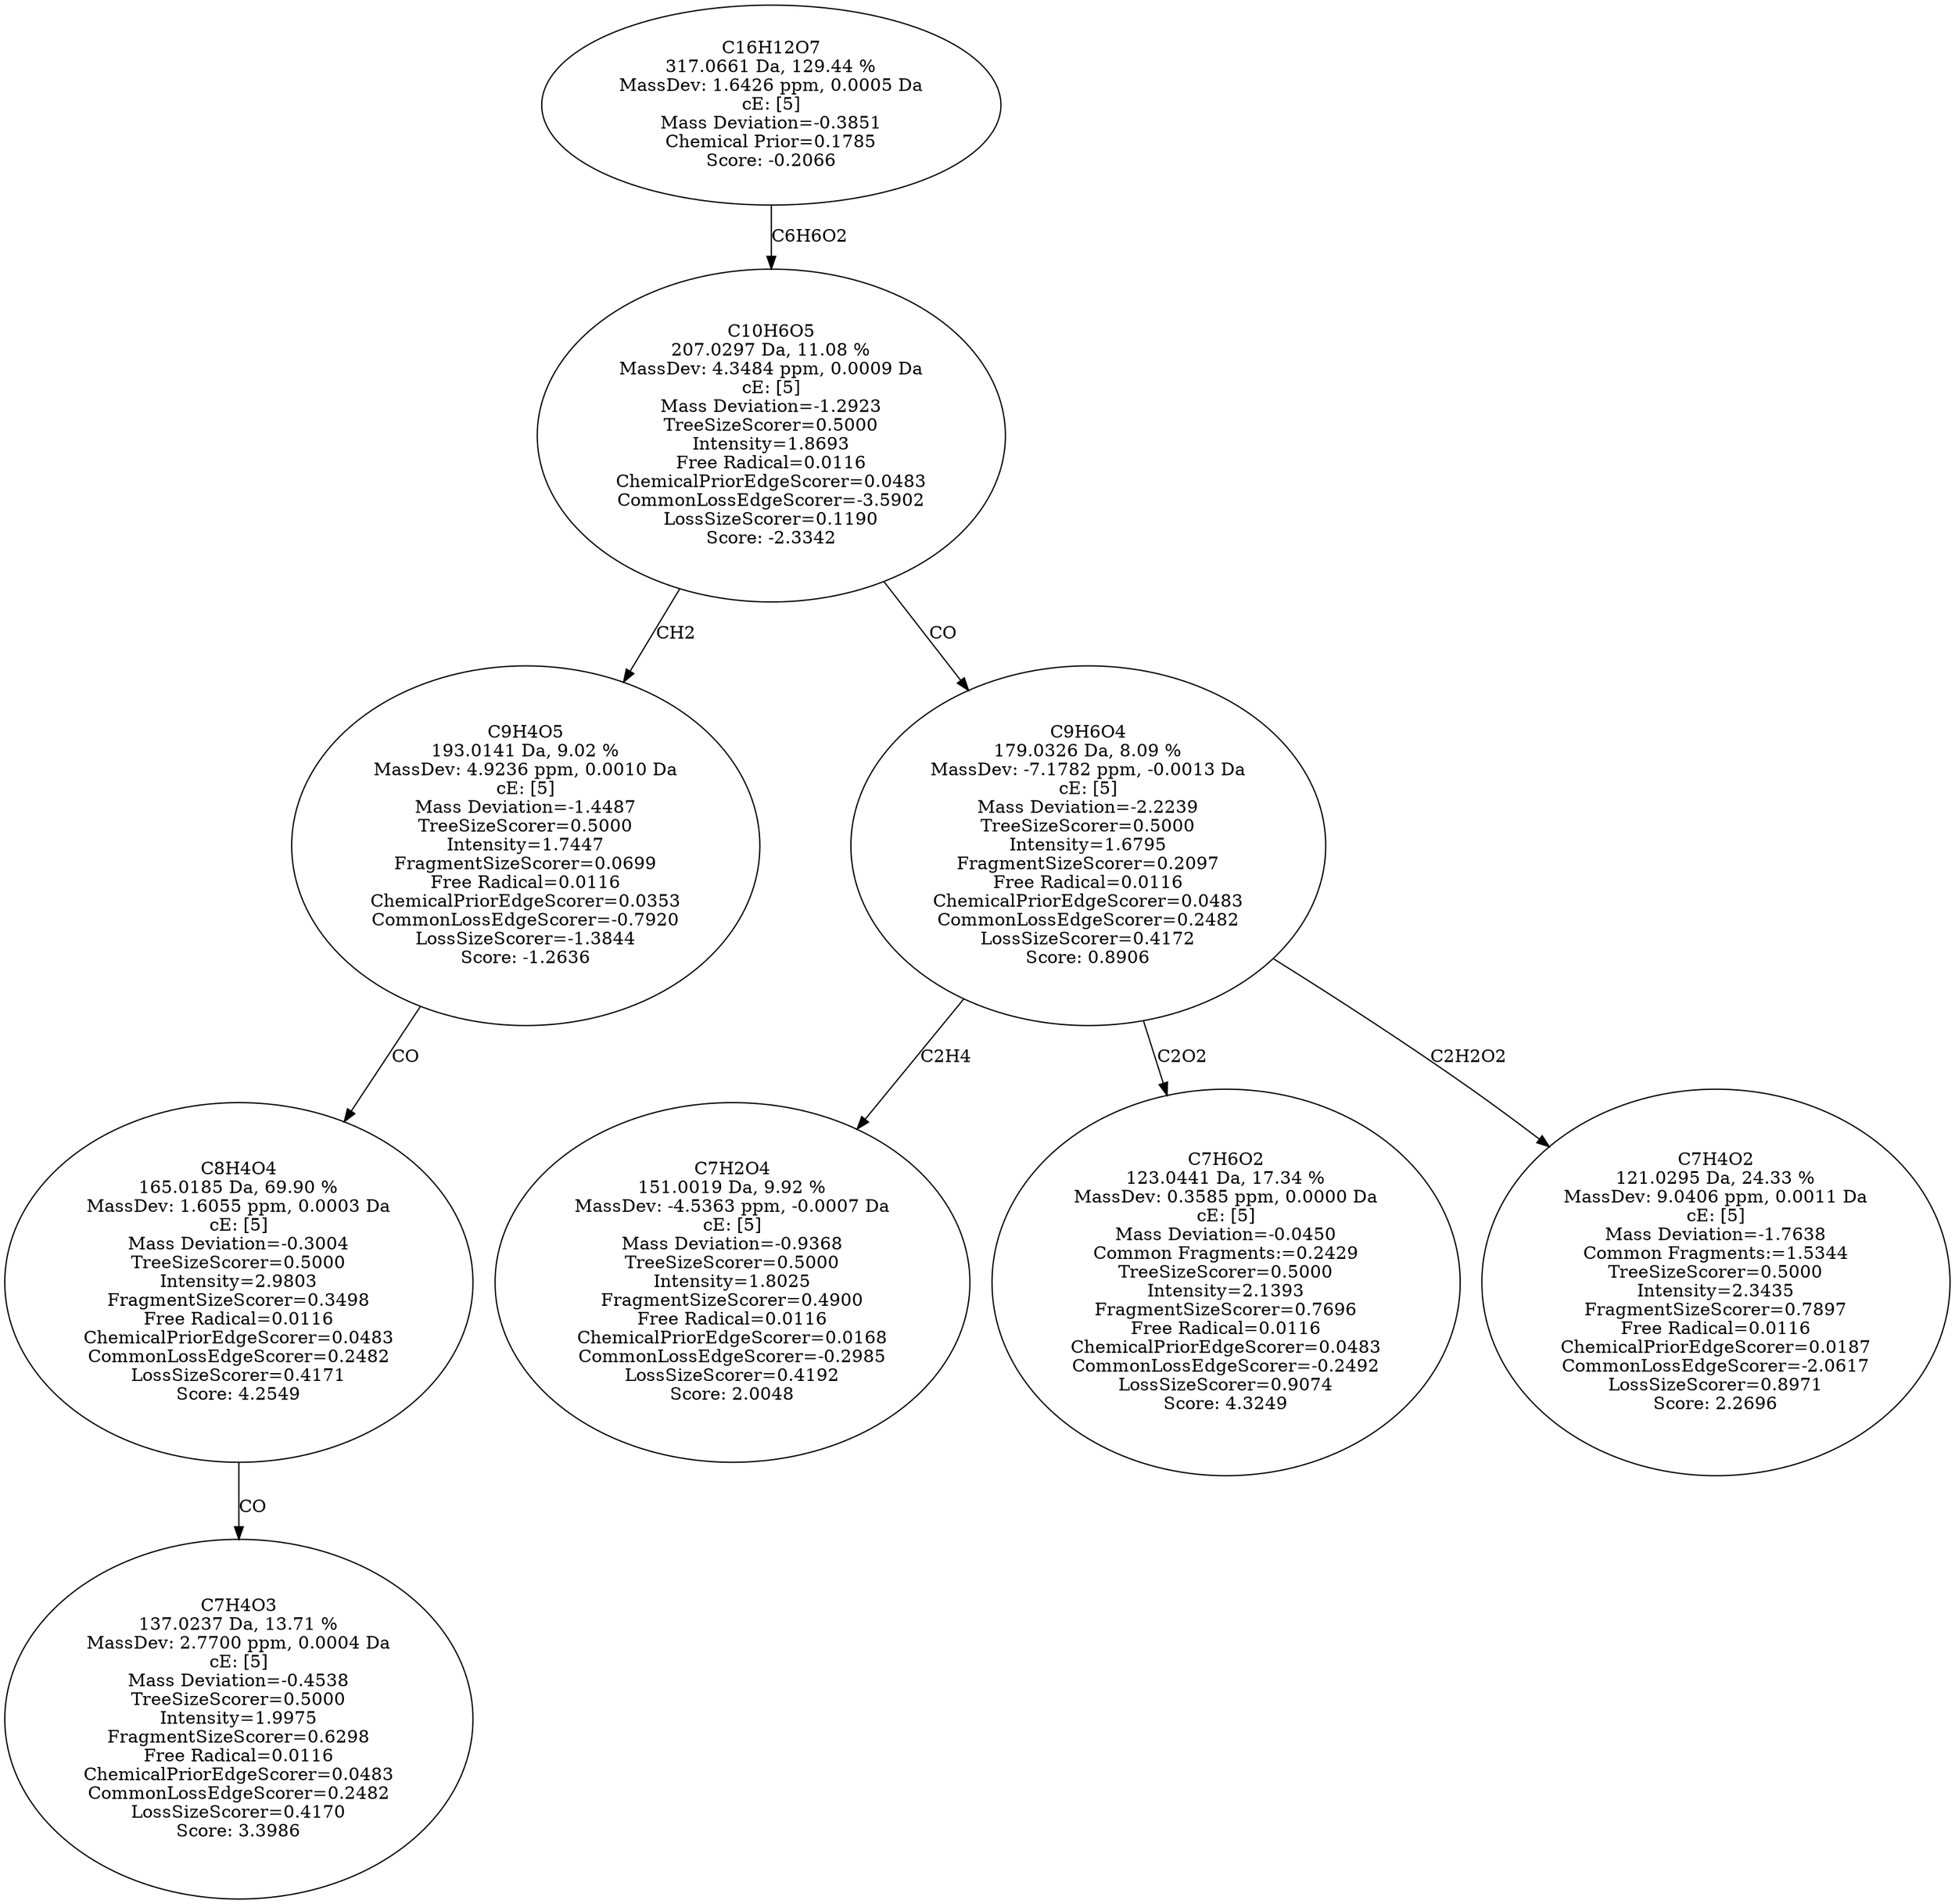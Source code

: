 strict digraph {
v1 [label="C7H4O3\n137.0237 Da, 13.71 %\nMassDev: 2.7700 ppm, 0.0004 Da\ncE: [5]\nMass Deviation=-0.4538\nTreeSizeScorer=0.5000\nIntensity=1.9975\nFragmentSizeScorer=0.6298\nFree Radical=0.0116\nChemicalPriorEdgeScorer=0.0483\nCommonLossEdgeScorer=0.2482\nLossSizeScorer=0.4170\nScore: 3.3986"];
v2 [label="C8H4O4\n165.0185 Da, 69.90 %\nMassDev: 1.6055 ppm, 0.0003 Da\ncE: [5]\nMass Deviation=-0.3004\nTreeSizeScorer=0.5000\nIntensity=2.9803\nFragmentSizeScorer=0.3498\nFree Radical=0.0116\nChemicalPriorEdgeScorer=0.0483\nCommonLossEdgeScorer=0.2482\nLossSizeScorer=0.4171\nScore: 4.2549"];
v3 [label="C9H4O5\n193.0141 Da, 9.02 %\nMassDev: 4.9236 ppm, 0.0010 Da\ncE: [5]\nMass Deviation=-1.4487\nTreeSizeScorer=0.5000\nIntensity=1.7447\nFragmentSizeScorer=0.0699\nFree Radical=0.0116\nChemicalPriorEdgeScorer=0.0353\nCommonLossEdgeScorer=-0.7920\nLossSizeScorer=-1.3844\nScore: -1.2636"];
v4 [label="C7H2O4\n151.0019 Da, 9.92 %\nMassDev: -4.5363 ppm, -0.0007 Da\ncE: [5]\nMass Deviation=-0.9368\nTreeSizeScorer=0.5000\nIntensity=1.8025\nFragmentSizeScorer=0.4900\nFree Radical=0.0116\nChemicalPriorEdgeScorer=0.0168\nCommonLossEdgeScorer=-0.2985\nLossSizeScorer=0.4192\nScore: 2.0048"];
v5 [label="C7H6O2\n123.0441 Da, 17.34 %\nMassDev: 0.3585 ppm, 0.0000 Da\ncE: [5]\nMass Deviation=-0.0450\nCommon Fragments:=0.2429\nTreeSizeScorer=0.5000\nIntensity=2.1393\nFragmentSizeScorer=0.7696\nFree Radical=0.0116\nChemicalPriorEdgeScorer=0.0483\nCommonLossEdgeScorer=-0.2492\nLossSizeScorer=0.9074\nScore: 4.3249"];
v6 [label="C7H4O2\n121.0295 Da, 24.33 %\nMassDev: 9.0406 ppm, 0.0011 Da\ncE: [5]\nMass Deviation=-1.7638\nCommon Fragments:=1.5344\nTreeSizeScorer=0.5000\nIntensity=2.3435\nFragmentSizeScorer=0.7897\nFree Radical=0.0116\nChemicalPriorEdgeScorer=0.0187\nCommonLossEdgeScorer=-2.0617\nLossSizeScorer=0.8971\nScore: 2.2696"];
v7 [label="C9H6O4\n179.0326 Da, 8.09 %\nMassDev: -7.1782 ppm, -0.0013 Da\ncE: [5]\nMass Deviation=-2.2239\nTreeSizeScorer=0.5000\nIntensity=1.6795\nFragmentSizeScorer=0.2097\nFree Radical=0.0116\nChemicalPriorEdgeScorer=0.0483\nCommonLossEdgeScorer=0.2482\nLossSizeScorer=0.4172\nScore: 0.8906"];
v8 [label="C10H6O5\n207.0297 Da, 11.08 %\nMassDev: 4.3484 ppm, 0.0009 Da\ncE: [5]\nMass Deviation=-1.2923\nTreeSizeScorer=0.5000\nIntensity=1.8693\nFree Radical=0.0116\nChemicalPriorEdgeScorer=0.0483\nCommonLossEdgeScorer=-3.5902\nLossSizeScorer=0.1190\nScore: -2.3342"];
v9 [label="C16H12O7\n317.0661 Da, 129.44 %\nMassDev: 1.6426 ppm, 0.0005 Da\ncE: [5]\nMass Deviation=-0.3851\nChemical Prior=0.1785\nScore: -0.2066"];
v2 -> v1 [label="CO"];
v3 -> v2 [label="CO"];
v8 -> v3 [label="CH2"];
v7 -> v4 [label="C2H4"];
v7 -> v5 [label="C2O2"];
v7 -> v6 [label="C2H2O2"];
v8 -> v7 [label="CO"];
v9 -> v8 [label="C6H6O2"];
}